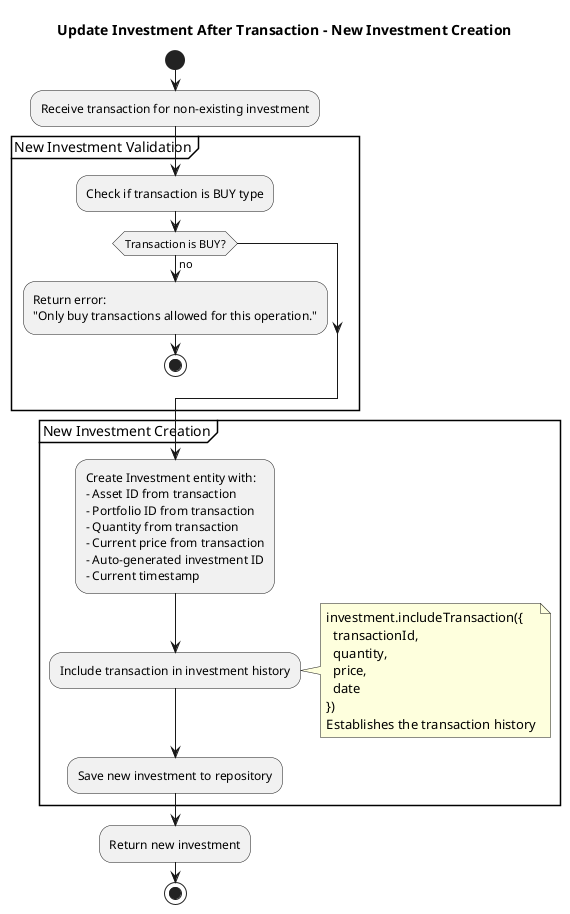 @startuml Update Investment - New Investment Creation
title Update Investment After Transaction - New Investment Creation

start

:Receive transaction for non-existing investment;

partition "New Investment Validation" {
  :Check if transaction is BUY type;
  
  if (Transaction is BUY?) then (no)
    :Return error:\n"Only buy transactions allowed for this operation.";
    stop
  endif
}

partition "New Investment Creation" {
  :Create Investment entity with:
  - Asset ID from transaction
  - Portfolio ID from transaction  
  - Quantity from transaction
  - Current price from transaction
  - Auto-generated investment ID
  - Current timestamp;
  
  :Include transaction in investment history;
  note right
    investment.includeTransaction({
      transactionId,
      quantity,
      price,
      date
    })
    Establishes the transaction history
  end note
  
  :Save new investment to repository;
}

:Return new investment;

stop
@enduml